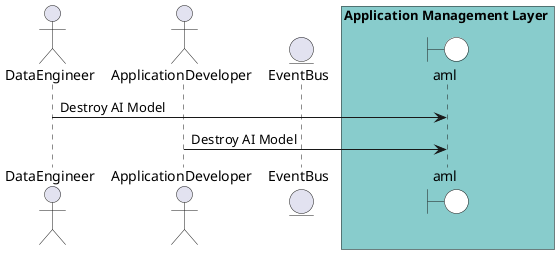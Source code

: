 @startuml

actor "DataEngineer"

actor "ApplicationDeveloper"


entity EventBus

box Application Management Layer #88cccc
    boundary aml #white
end box



"DataEngineer" -> aml: Destroy AI Model


"ApplicationDeveloper" -> aml: Destroy AI Model



@enduml
